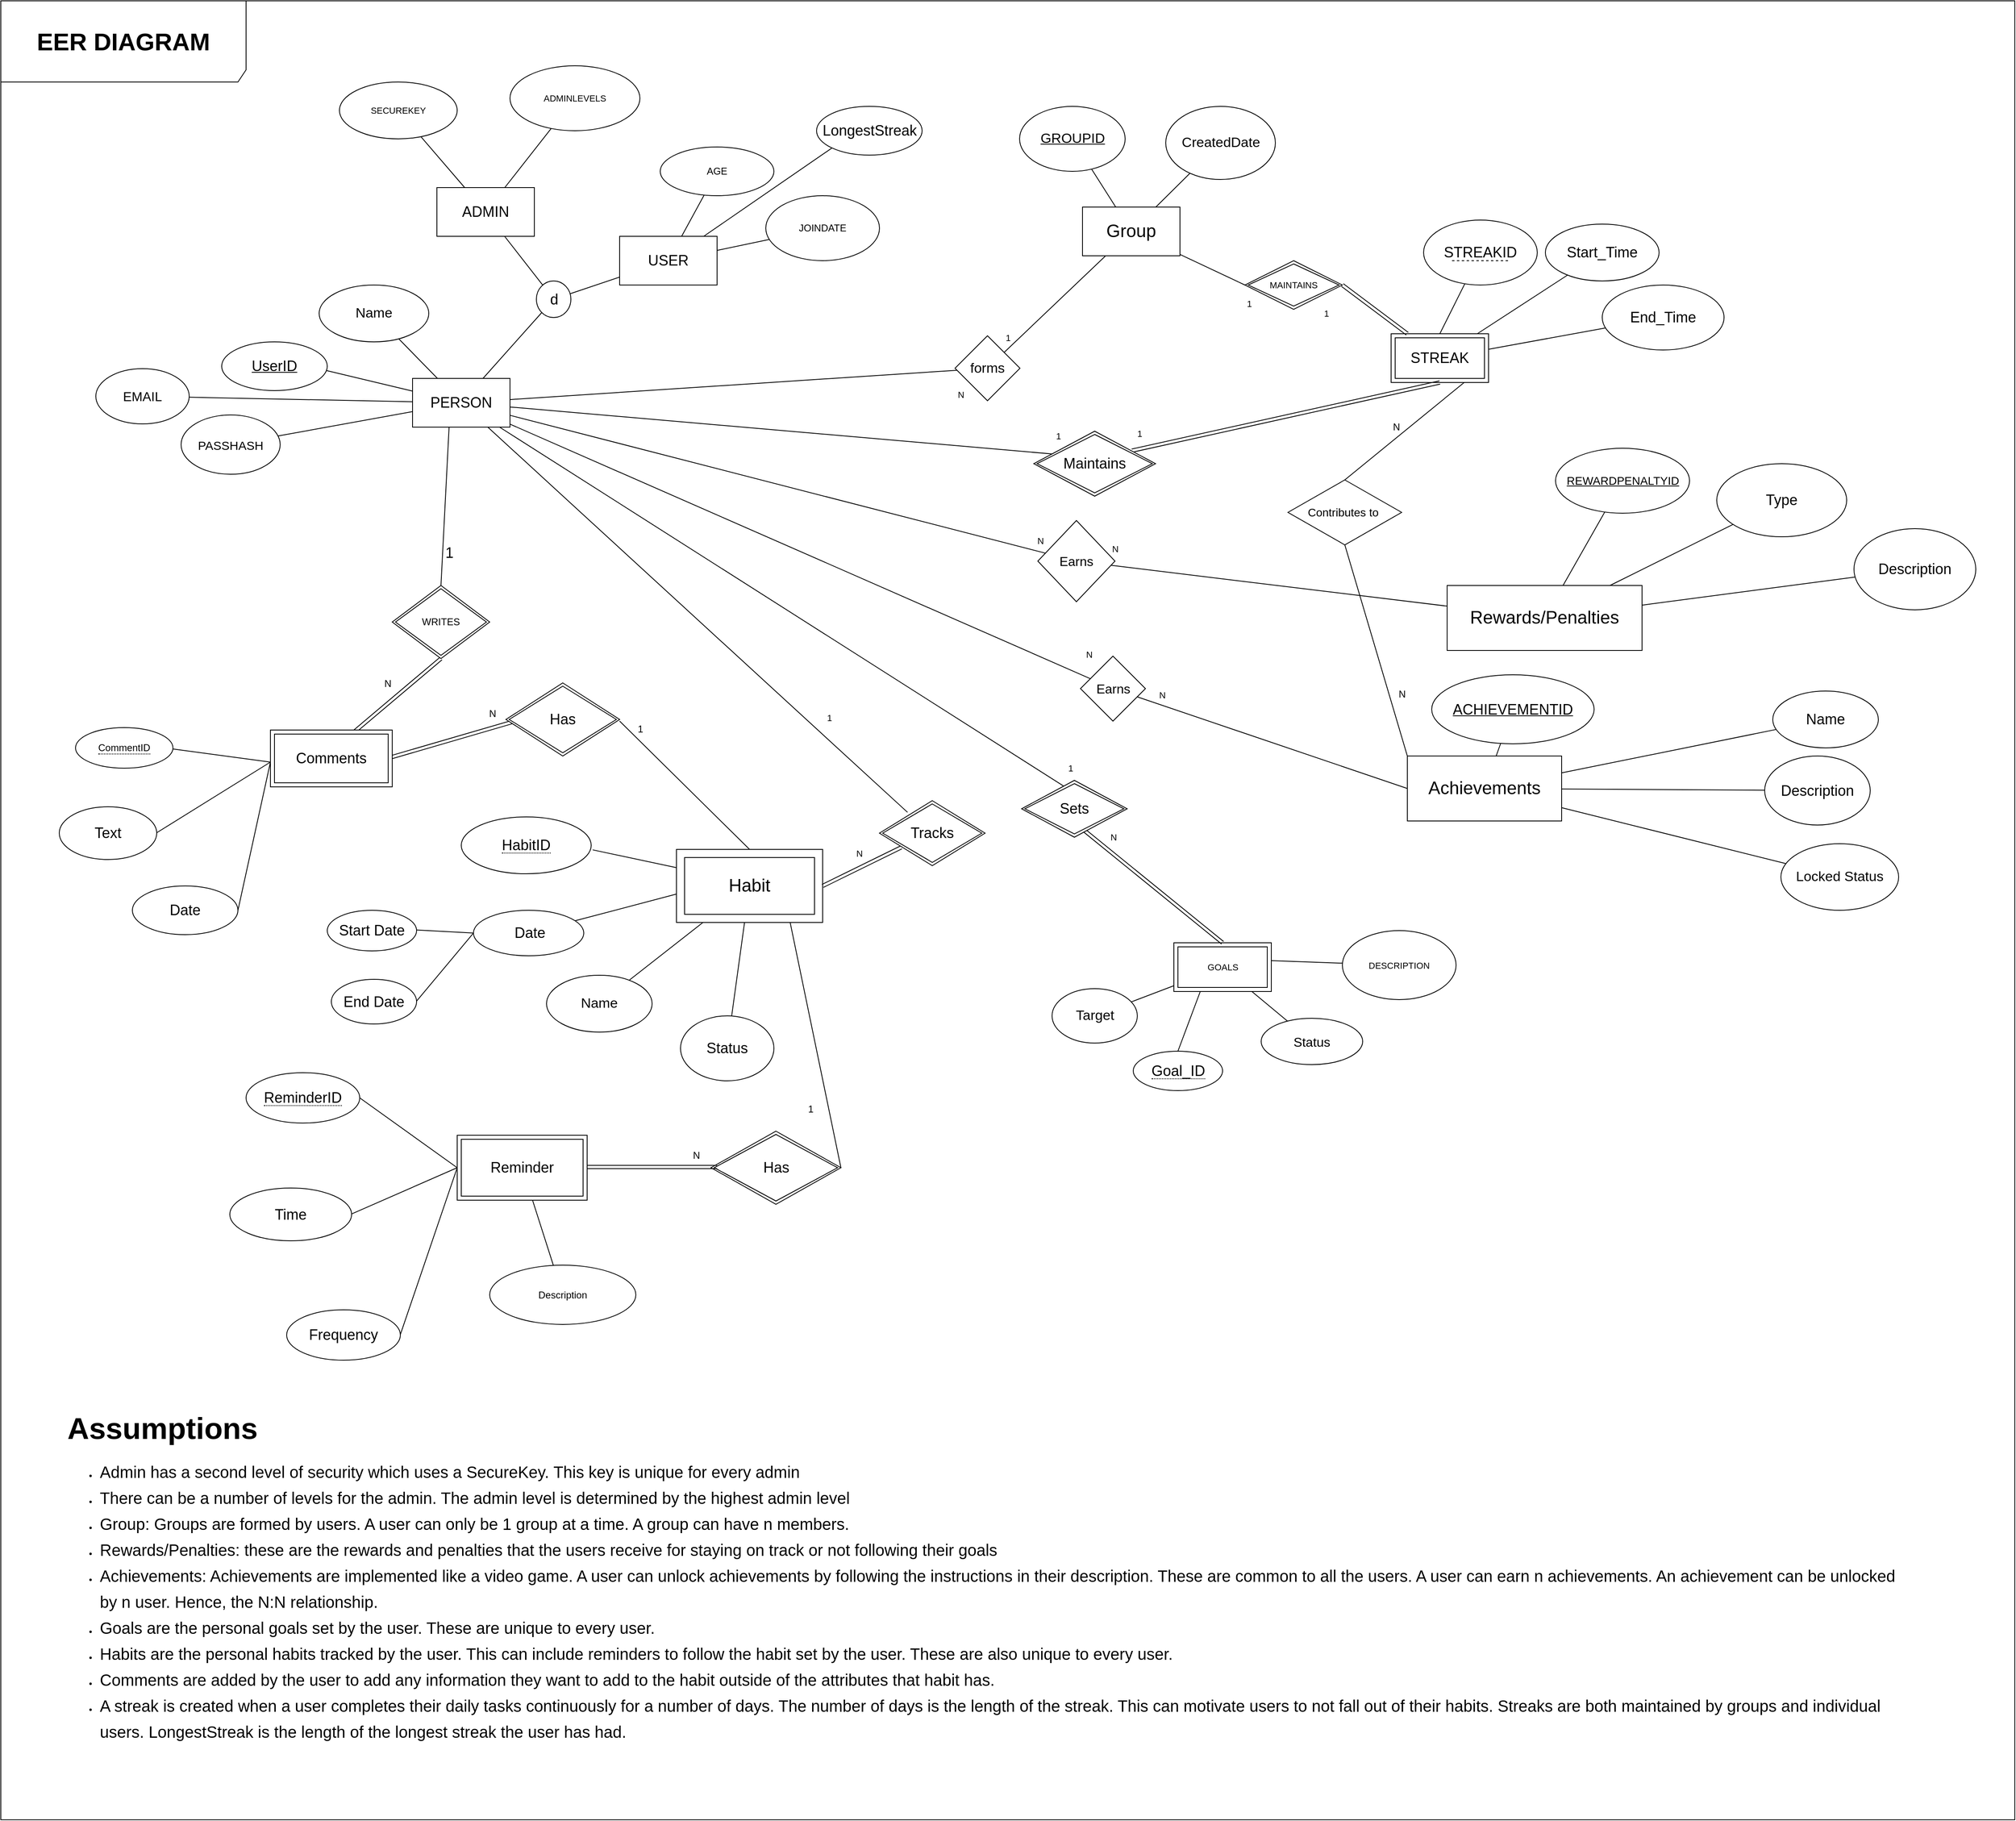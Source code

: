 <mxfile version="26.0.16">
  <diagram name="Page-1" id="hksbCuW23tJVjGmWREl6">
    <mxGraphModel dx="5900" dy="3348" grid="1" gridSize="10" guides="1" tooltips="1" connect="1" arrows="1" fold="1" page="1" pageScale="1" pageWidth="850" pageHeight="1100" math="0" shadow="0">
      <root>
        <mxCell id="0" />
        <mxCell id="1" parent="0" />
        <mxCell id="W9ihRem-RopsjmL4uKQ5-10" value="" style="edgeStyle=none;shape=connector;rounded=0;orthogonalLoop=1;jettySize=auto;html=1;strokeColor=default;align=center;verticalAlign=middle;fontFamily=Helvetica;fontSize=11;fontColor=default;labelBackgroundColor=default;startFill=0;endArrow=none;" parent="1" source="W9ihRem-RopsjmL4uKQ5-13" target="W9ihRem-RopsjmL4uKQ5-146" edge="1">
          <mxGeometry relative="1" as="geometry" />
        </mxCell>
        <mxCell id="W9ihRem-RopsjmL4uKQ5-11" value="" style="edgeStyle=none;shape=connector;rounded=0;orthogonalLoop=1;jettySize=auto;html=1;strokeColor=default;align=center;verticalAlign=middle;fontFamily=Helvetica;fontSize=11;fontColor=default;labelBackgroundColor=default;startFill=0;endArrow=none;" parent="1" source="W9ihRem-RopsjmL4uKQ5-13" target="W9ihRem-RopsjmL4uKQ5-147" edge="1">
          <mxGeometry relative="1" as="geometry" />
        </mxCell>
        <mxCell id="W9ihRem-RopsjmL4uKQ5-12" value="" style="edgeStyle=none;shape=connector;rounded=0;orthogonalLoop=1;jettySize=auto;html=1;strokeColor=default;align=center;verticalAlign=middle;fontFamily=Helvetica;fontSize=11;fontColor=default;labelBackgroundColor=default;startFill=0;endArrow=none;exitX=0;exitY=0.25;exitDx=0;exitDy=0;" parent="1" source="W9ihRem-RopsjmL4uKQ5-13" edge="1">
          <mxGeometry relative="1" as="geometry">
            <mxPoint x="-160" y="530.182" as="sourcePoint" />
            <mxPoint x="-263.144" y="555.558" as="targetPoint" />
          </mxGeometry>
        </mxCell>
        <mxCell id="W9ihRem-RopsjmL4uKQ5-13" value="" style="rounded=0;whiteSpace=wrap;html=1;fontFamily=Helvetica;fontSize=11;fontColor=default;labelBackgroundColor=default;" parent="1" vertex="1">
          <mxGeometry x="-160" y="555" width="180" height="90" as="geometry" />
        </mxCell>
        <mxCell id="W9ihRem-RopsjmL4uKQ5-21" value="" style="edgeStyle=none;shape=connector;rounded=0;orthogonalLoop=1;jettySize=auto;html=1;strokeColor=default;align=center;verticalAlign=middle;fontFamily=Helvetica;fontSize=11;fontColor=default;labelBackgroundColor=default;startFill=0;endArrow=none;" parent="1" source="W9ihRem-RopsjmL4uKQ5-26" target="W9ihRem-RopsjmL4uKQ5-125" edge="1">
          <mxGeometry relative="1" as="geometry" />
        </mxCell>
        <mxCell id="W9ihRem-RopsjmL4uKQ5-22" value="" style="edgeStyle=none;shape=connector;rounded=0;orthogonalLoop=1;jettySize=auto;html=1;strokeColor=default;align=center;verticalAlign=middle;fontFamily=Helvetica;fontSize=11;fontColor=default;labelBackgroundColor=default;startFill=0;endArrow=none;" parent="1" source="W9ihRem-RopsjmL4uKQ5-26" target="W9ihRem-RopsjmL4uKQ5-126" edge="1">
          <mxGeometry relative="1" as="geometry" />
        </mxCell>
        <mxCell id="W9ihRem-RopsjmL4uKQ5-23" value="" style="edgeStyle=none;shape=connector;rounded=0;orthogonalLoop=1;jettySize=auto;html=1;strokeColor=default;align=center;verticalAlign=middle;fontFamily=Helvetica;fontSize=11;fontColor=default;labelBackgroundColor=default;startFill=0;endArrow=none;" parent="1" source="W9ihRem-RopsjmL4uKQ5-26" target="W9ihRem-RopsjmL4uKQ5-127" edge="1">
          <mxGeometry relative="1" as="geometry" />
        </mxCell>
        <mxCell id="W9ihRem-RopsjmL4uKQ5-24" value="" style="edgeStyle=none;shape=connector;rounded=0;orthogonalLoop=1;jettySize=auto;html=1;strokeColor=default;align=center;verticalAlign=middle;fontFamily=Helvetica;fontSize=11;fontColor=default;labelBackgroundColor=default;startFill=0;endArrow=none;" parent="1" source="W9ihRem-RopsjmL4uKQ5-26" target="W9ihRem-RopsjmL4uKQ5-128" edge="1">
          <mxGeometry relative="1" as="geometry" />
        </mxCell>
        <mxCell id="W9ihRem-RopsjmL4uKQ5-26" value="&lt;font style=&quot;font-size: 22px;&quot;&gt;Achievements&lt;/font&gt;" style="rounded=0;whiteSpace=wrap;html=1;" parent="1" vertex="1">
          <mxGeometry x="740" y="440" width="190" height="80" as="geometry" />
        </mxCell>
        <mxCell id="W9ihRem-RopsjmL4uKQ5-28" value="" style="edgeStyle=none;shape=connector;rounded=0;orthogonalLoop=1;jettySize=auto;html=1;strokeColor=default;align=center;verticalAlign=middle;fontFamily=Helvetica;fontSize=11;fontColor=default;labelBackgroundColor=default;startFill=0;endArrow=none;" parent="1" source="W9ihRem-RopsjmL4uKQ5-31" target="W9ihRem-RopsjmL4uKQ5-135" edge="1">
          <mxGeometry relative="1" as="geometry" />
        </mxCell>
        <mxCell id="W9ihRem-RopsjmL4uKQ5-29" value="" style="edgeStyle=none;shape=connector;rounded=0;orthogonalLoop=1;jettySize=auto;html=1;strokeColor=default;align=center;verticalAlign=middle;fontFamily=Helvetica;fontSize=11;fontColor=default;labelBackgroundColor=default;startFill=0;endArrow=none;" parent="1" source="W9ihRem-RopsjmL4uKQ5-31" target="W9ihRem-RopsjmL4uKQ5-136" edge="1">
          <mxGeometry relative="1" as="geometry" />
        </mxCell>
        <mxCell id="W9ihRem-RopsjmL4uKQ5-31" value="&lt;font style=&quot;font-size: 22px;&quot;&gt;Streak&lt;/font&gt;" style="rounded=0;whiteSpace=wrap;html=1;" parent="1" vertex="1">
          <mxGeometry x="720" y="-80" width="120" height="60" as="geometry" />
        </mxCell>
        <mxCell id="W9ihRem-RopsjmL4uKQ5-32" value="" style="edgeStyle=none;shape=connector;rounded=0;orthogonalLoop=1;jettySize=auto;html=1;strokeColor=default;align=center;verticalAlign=middle;fontFamily=Helvetica;fontSize=11;fontColor=default;labelBackgroundColor=default;startFill=0;endArrow=none;" parent="1" target="tIXtD5bHyuyZXCzXMCX1-50" edge="1">
          <mxGeometry relative="1" as="geometry">
            <mxPoint x="-160" y="610" as="sourcePoint" />
            <mxPoint x="-255.869" y="633.967" as="targetPoint" />
          </mxGeometry>
        </mxCell>
        <mxCell id="W9ihRem-RopsjmL4uKQ5-33" value="&lt;font style=&quot;font-size: 22px;&quot;&gt;Habit&lt;/font&gt;" style="rounded=0;whiteSpace=wrap;html=1;" parent="1" vertex="1">
          <mxGeometry x="-150" y="565" width="160" height="70" as="geometry" />
        </mxCell>
        <mxCell id="W9ihRem-RopsjmL4uKQ5-34" value="" style="edgeStyle=none;shape=connector;rounded=0;orthogonalLoop=1;jettySize=auto;html=1;strokeColor=default;align=center;verticalAlign=middle;fontFamily=Helvetica;fontSize=11;fontColor=default;labelBackgroundColor=default;startFill=0;endArrow=none;entryX=0;entryY=0.5;entryDx=0;entryDy=0;" parent="1" source="W9ihRem-RopsjmL4uKQ5-39" target="iB2jxMXtepU5a1roNsc_-14" edge="1">
          <mxGeometry relative="1" as="geometry">
            <mxPoint x="563.386" y="-152.748" as="targetPoint" />
          </mxGeometry>
        </mxCell>
        <mxCell id="W9ihRem-RopsjmL4uKQ5-35" value="" style="edgeStyle=none;shape=connector;rounded=0;orthogonalLoop=1;jettySize=auto;html=1;strokeColor=default;align=center;verticalAlign=middle;fontFamily=Helvetica;fontSize=11;fontColor=default;labelBackgroundColor=default;startFill=0;endArrow=none;" parent="1" source="W9ihRem-RopsjmL4uKQ5-39" target="W9ihRem-RopsjmL4uKQ5-130" edge="1">
          <mxGeometry relative="1" as="geometry" />
        </mxCell>
        <mxCell id="W9ihRem-RopsjmL4uKQ5-38" value="" style="edgeStyle=none;shape=connector;rounded=0;orthogonalLoop=1;jettySize=auto;html=1;strokeColor=default;align=center;verticalAlign=middle;fontFamily=Helvetica;fontSize=11;fontColor=default;labelBackgroundColor=default;startFill=0;endArrow=none;" parent="1" source="W9ihRem-RopsjmL4uKQ5-39" target="W9ihRem-RopsjmL4uKQ5-133" edge="1">
          <mxGeometry relative="1" as="geometry" />
        </mxCell>
        <mxCell id="W9ihRem-RopsjmL4uKQ5-39" value="&lt;font style=&quot;font-size: 22px;&quot;&gt;Group&lt;/font&gt;" style="rounded=0;whiteSpace=wrap;html=1;" parent="1" vertex="1">
          <mxGeometry x="340" y="-236" width="120" height="60" as="geometry" />
        </mxCell>
        <mxCell id="W9ihRem-RopsjmL4uKQ5-40" style="rounded=0;orthogonalLoop=1;jettySize=auto;html=1;endArrow=none;startFill=0;" parent="1" source="W9ihRem-RopsjmL4uKQ5-53" target="W9ihRem-RopsjmL4uKQ5-70" edge="1">
          <mxGeometry relative="1" as="geometry" />
        </mxCell>
        <mxCell id="W9ihRem-RopsjmL4uKQ5-41" value="" style="shape=connector;rounded=0;orthogonalLoop=1;jettySize=auto;html=1;strokeColor=default;align=center;verticalAlign=middle;fontFamily=Helvetica;fontSize=11;fontColor=default;labelBackgroundColor=default;startFill=0;endArrow=none;" parent="1" source="W9ihRem-RopsjmL4uKQ5-53" edge="1">
          <mxGeometry relative="1" as="geometry">
            <mxPoint x="320.556" y="479.444" as="targetPoint" />
          </mxGeometry>
        </mxCell>
        <mxCell id="W9ihRem-RopsjmL4uKQ5-42" value="" style="shape=connector;rounded=0;orthogonalLoop=1;jettySize=auto;html=1;strokeColor=default;align=center;verticalAlign=middle;fontFamily=Helvetica;fontSize=11;fontColor=default;labelBackgroundColor=default;startFill=0;endArrow=none;" parent="1" source="W9ihRem-RopsjmL4uKQ5-53" target="W9ihRem-RopsjmL4uKQ5-76" edge="1">
          <mxGeometry relative="1" as="geometry" />
        </mxCell>
        <mxCell id="W9ihRem-RopsjmL4uKQ5-43" value="" style="edgeStyle=none;shape=connector;rounded=0;orthogonalLoop=1;jettySize=auto;html=1;strokeColor=default;align=center;verticalAlign=middle;fontFamily=Helvetica;fontSize=11;fontColor=default;labelBackgroundColor=default;startFill=0;endArrow=none;" parent="1" source="W9ihRem-RopsjmL4uKQ5-53" edge="1">
          <mxGeometry relative="1" as="geometry">
            <mxPoint x="124.515" y="509.317" as="targetPoint" />
          </mxGeometry>
        </mxCell>
        <mxCell id="W9ihRem-RopsjmL4uKQ5-44" value="" style="edgeStyle=none;shape=connector;rounded=0;orthogonalLoop=1;jettySize=auto;html=1;strokeColor=default;align=center;verticalAlign=middle;fontFamily=Helvetica;fontSize=11;fontColor=default;labelBackgroundColor=default;startFill=0;endArrow=none;" parent="1" source="W9ihRem-RopsjmL4uKQ5-53" edge="1">
          <mxGeometry relative="1" as="geometry">
            <mxPoint x="313.986" y="69.014" as="targetPoint" />
          </mxGeometry>
        </mxCell>
        <mxCell id="W9ihRem-RopsjmL4uKQ5-45" value="" style="edgeStyle=none;shape=connector;rounded=0;orthogonalLoop=1;jettySize=auto;html=1;strokeColor=default;align=center;verticalAlign=middle;fontFamily=Helvetica;fontSize=11;fontColor=default;labelBackgroundColor=default;startFill=0;endArrow=none;" parent="1" source="W9ihRem-RopsjmL4uKQ5-53" target="W9ihRem-RopsjmL4uKQ5-85" edge="1">
          <mxGeometry relative="1" as="geometry" />
        </mxCell>
        <mxCell id="W9ihRem-RopsjmL4uKQ5-47" value="" style="edgeStyle=none;shape=connector;rounded=0;orthogonalLoop=1;jettySize=auto;html=1;strokeColor=default;align=center;verticalAlign=middle;fontFamily=Helvetica;fontSize=11;fontColor=default;labelBackgroundColor=default;startFill=0;endArrow=none;" parent="1" source="W9ihRem-RopsjmL4uKQ5-53" edge="1">
          <mxGeometry relative="1" as="geometry">
            <mxPoint x="-594.954" y="-35.641" as="targetPoint" />
          </mxGeometry>
        </mxCell>
        <mxCell id="W9ihRem-RopsjmL4uKQ5-48" value="" style="edgeStyle=none;shape=connector;rounded=0;orthogonalLoop=1;jettySize=auto;html=1;strokeColor=default;align=center;verticalAlign=middle;fontFamily=Helvetica;fontSize=11;fontColor=default;labelBackgroundColor=default;startFill=0;endArrow=none;" parent="1" source="W9ihRem-RopsjmL4uKQ5-53" target="W9ihRem-RopsjmL4uKQ5-150" edge="1">
          <mxGeometry relative="1" as="geometry" />
        </mxCell>
        <mxCell id="W9ihRem-RopsjmL4uKQ5-49" value="" style="edgeStyle=none;shape=connector;rounded=0;orthogonalLoop=1;jettySize=auto;html=1;strokeColor=default;align=center;verticalAlign=middle;fontFamily=Helvetica;fontSize=11;fontColor=default;labelBackgroundColor=default;startFill=0;endArrow=none;" parent="1" source="W9ihRem-RopsjmL4uKQ5-53" target="W9ihRem-RopsjmL4uKQ5-151" edge="1">
          <mxGeometry relative="1" as="geometry" />
        </mxCell>
        <mxCell id="W9ihRem-RopsjmL4uKQ5-52" value="" style="edgeStyle=none;shape=connector;rounded=0;orthogonalLoop=1;jettySize=auto;html=1;strokeColor=default;align=center;verticalAlign=middle;fontFamily=Helvetica;fontSize=11;fontColor=default;labelBackgroundColor=default;startFill=0;endArrow=none;" parent="1" source="W9ihRem-RopsjmL4uKQ5-53" target="W9ihRem-RopsjmL4uKQ5-154" edge="1">
          <mxGeometry relative="1" as="geometry" />
        </mxCell>
        <mxCell id="W9ihRem-RopsjmL4uKQ5-172" value="" style="rounded=0;orthogonalLoop=1;jettySize=auto;html=1;endArrow=none;startFill=0;" parent="1" source="W9ihRem-RopsjmL4uKQ5-53" target="W9ihRem-RopsjmL4uKQ5-171" edge="1">
          <mxGeometry relative="1" as="geometry" />
        </mxCell>
        <mxCell id="W9ihRem-RopsjmL4uKQ5-53" value="&lt;font style=&quot;font-size: 18px;&quot;&gt;PERSON&lt;/font&gt;" style="rounded=0;whiteSpace=wrap;html=1;" parent="1" vertex="1">
          <mxGeometry x="-485" y="-25" width="120" height="60" as="geometry" />
        </mxCell>
        <mxCell id="W9ihRem-RopsjmL4uKQ5-55" value="" style="edgeStyle=none;shape=connector;rounded=0;orthogonalLoop=1;jettySize=auto;html=1;strokeColor=default;align=center;verticalAlign=middle;fontFamily=Helvetica;fontSize=11;fontColor=default;labelBackgroundColor=default;startFill=0;endArrow=none;" parent="1" source="W9ihRem-RopsjmL4uKQ5-57" target="W9ihRem-RopsjmL4uKQ5-143" edge="1">
          <mxGeometry relative="1" as="geometry" />
        </mxCell>
        <mxCell id="W9ihRem-RopsjmL4uKQ5-56" value="" style="edgeStyle=none;shape=connector;rounded=0;orthogonalLoop=1;jettySize=auto;html=1;strokeColor=default;align=center;verticalAlign=middle;fontFamily=Helvetica;fontSize=11;fontColor=default;labelBackgroundColor=default;startFill=0;endArrow=none;" parent="1" source="W9ihRem-RopsjmL4uKQ5-57" target="W9ihRem-RopsjmL4uKQ5-144" edge="1">
          <mxGeometry relative="1" as="geometry" />
        </mxCell>
        <mxCell id="iB2jxMXtepU5a1roNsc_-18" value="" style="edgeStyle=none;shape=connector;rounded=0;orthogonalLoop=1;jettySize=auto;html=1;strokeColor=default;align=center;verticalAlign=middle;fontFamily=Helvetica;fontSize=11;fontColor=default;labelBackgroundColor=default;startFill=0;endArrow=none;" edge="1" parent="1" target="iB2jxMXtepU5a1roNsc_-17">
          <mxGeometry relative="1" as="geometry">
            <mxPoint x="452.5" y="687.626" as="sourcePoint" />
          </mxGeometry>
        </mxCell>
        <mxCell id="W9ihRem-RopsjmL4uKQ5-57" value="&lt;font style=&quot;font-size: 22px;&quot;&gt;Goals&lt;/font&gt;" style="rounded=0;whiteSpace=wrap;html=1;" parent="1" vertex="1">
          <mxGeometry x="452.5" y="670" width="120" height="60" as="geometry" />
        </mxCell>
        <mxCell id="W9ihRem-RopsjmL4uKQ5-59" value="" style="edgeStyle=none;shape=connector;rounded=0;orthogonalLoop=1;jettySize=auto;html=1;strokeColor=default;align=center;verticalAlign=middle;fontFamily=Helvetica;fontSize=11;fontColor=default;labelBackgroundColor=default;startFill=0;endArrow=none;" parent="1" source="W9ihRem-RopsjmL4uKQ5-63" target="W9ihRem-RopsjmL4uKQ5-138" edge="1">
          <mxGeometry relative="1" as="geometry" />
        </mxCell>
        <mxCell id="W9ihRem-RopsjmL4uKQ5-61" value="" style="edgeStyle=none;shape=connector;rounded=0;orthogonalLoop=1;jettySize=auto;html=1;strokeColor=default;align=center;verticalAlign=middle;fontFamily=Helvetica;fontSize=11;fontColor=default;labelBackgroundColor=default;startFill=0;endArrow=none;" parent="1" source="W9ihRem-RopsjmL4uKQ5-63" target="W9ihRem-RopsjmL4uKQ5-140" edge="1">
          <mxGeometry relative="1" as="geometry" />
        </mxCell>
        <mxCell id="W9ihRem-RopsjmL4uKQ5-62" value="" style="edgeStyle=none;shape=connector;rounded=0;orthogonalLoop=1;jettySize=auto;html=1;strokeColor=default;align=center;verticalAlign=middle;fontFamily=Helvetica;fontSize=11;fontColor=default;labelBackgroundColor=default;startFill=0;endArrow=none;" parent="1" source="W9ihRem-RopsjmL4uKQ5-63" target="W9ihRem-RopsjmL4uKQ5-141" edge="1">
          <mxGeometry relative="1" as="geometry" />
        </mxCell>
        <mxCell id="W9ihRem-RopsjmL4uKQ5-63" value="&lt;font style=&quot;font-size: 22px;&quot;&gt;Rewards/Penalties&lt;/font&gt;" style="rounded=0;whiteSpace=wrap;html=1;" parent="1" vertex="1">
          <mxGeometry x="789" y="230" width="240" height="80" as="geometry" />
        </mxCell>
        <mxCell id="W9ihRem-RopsjmL4uKQ5-69" style="shape=connector;rounded=0;orthogonalLoop=1;jettySize=auto;html=1;strokeColor=default;align=center;verticalAlign=middle;fontFamily=Helvetica;fontSize=11;fontColor=default;labelBackgroundColor=default;startFill=0;endArrow=none;" parent="1" source="W9ihRem-RopsjmL4uKQ5-70" target="W9ihRem-RopsjmL4uKQ5-39" edge="1">
          <mxGeometry relative="1" as="geometry" />
        </mxCell>
        <mxCell id="W9ihRem-RopsjmL4uKQ5-70" value="&lt;font style=&quot;font-size: 17px;&quot;&gt;forms&lt;/font&gt;" style="rhombus;whiteSpace=wrap;html=1;" parent="1" vertex="1">
          <mxGeometry x="183" y="-77.5" width="80" height="80" as="geometry" />
        </mxCell>
        <mxCell id="W9ihRem-RopsjmL4uKQ5-71" style="rounded=0;orthogonalLoop=1;jettySize=auto;html=1;entryX=0.5;entryY=0;entryDx=0;entryDy=0;strokeColor=default;align=center;verticalAlign=middle;fontFamily=Helvetica;fontSize=11;fontColor=default;labelBackgroundColor=default;startFill=0;endArrow=none;shape=link;" parent="1" target="W9ihRem-RopsjmL4uKQ5-57" edge="1">
          <mxGeometry relative="1" as="geometry">
            <mxPoint x="339.4" y="529.4" as="sourcePoint" />
          </mxGeometry>
        </mxCell>
        <mxCell id="W9ihRem-RopsjmL4uKQ5-75" style="shape=connector;rounded=0;orthogonalLoop=1;jettySize=auto;html=1;strokeColor=default;align=center;verticalAlign=middle;fontFamily=Helvetica;fontSize=11;fontColor=default;labelBackgroundColor=default;startFill=0;endArrow=none;" parent="1" source="W9ihRem-RopsjmL4uKQ5-76" target="W9ihRem-RopsjmL4uKQ5-63" edge="1">
          <mxGeometry relative="1" as="geometry" />
        </mxCell>
        <mxCell id="W9ihRem-RopsjmL4uKQ5-76" value="&lt;font style=&quot;font-size: 16px;&quot;&gt;Earns&lt;/font&gt;" style="rhombus;whiteSpace=wrap;html=1;rounded=0;" parent="1" vertex="1">
          <mxGeometry x="285" y="150" width="95" height="100" as="geometry" />
        </mxCell>
        <mxCell id="W9ihRem-RopsjmL4uKQ5-77" style="edgeStyle=none;shape=link;rounded=0;orthogonalLoop=1;jettySize=auto;html=1;strokeColor=default;align=center;verticalAlign=middle;fontFamily=Helvetica;fontSize=11;fontColor=default;labelBackgroundColor=default;startFill=0;endArrow=none;entryX=1;entryY=0.5;entryDx=0;entryDy=0;" parent="1" target="W9ihRem-RopsjmL4uKQ5-13" edge="1">
          <mxGeometry relative="1" as="geometry">
            <mxPoint x="120" y="590" as="targetPoint" />
            <mxPoint x="116.744" y="552.541" as="sourcePoint" />
          </mxGeometry>
        </mxCell>
        <mxCell id="W9ihRem-RopsjmL4uKQ5-79" style="edgeStyle=none;shape=link;rounded=0;orthogonalLoop=1;jettySize=auto;html=1;entryX=0.5;entryY=1;entryDx=0;entryDy=0;strokeColor=default;align=center;verticalAlign=middle;fontFamily=Helvetica;fontSize=11;fontColor=default;labelBackgroundColor=default;startFill=0;endArrow=none;" parent="1" target="W9ihRem-RopsjmL4uKQ5-31" edge="1">
          <mxGeometry relative="1" as="geometry">
            <mxPoint x="400.936" y="63.936" as="sourcePoint" />
          </mxGeometry>
        </mxCell>
        <mxCell id="W9ihRem-RopsjmL4uKQ5-81" value="" style="edgeStyle=none;shape=link;rounded=0;orthogonalLoop=1;jettySize=auto;html=1;strokeColor=default;align=center;verticalAlign=middle;fontFamily=Helvetica;fontSize=11;fontColor=default;labelBackgroundColor=default;startFill=0;endArrow=none;exitX=1;exitY=0.5;exitDx=0;exitDy=0;" parent="1" source="iB2jxMXtepU5a1roNsc_-14" target="W9ihRem-RopsjmL4uKQ5-31" edge="1">
          <mxGeometry relative="1" as="geometry">
            <mxPoint x="636.76" y="-122.629" as="sourcePoint" />
          </mxGeometry>
        </mxCell>
        <mxCell id="W9ihRem-RopsjmL4uKQ5-83" style="edgeStyle=none;shape=connector;rounded=0;orthogonalLoop=1;jettySize=auto;html=1;exitX=0.5;exitY=1;exitDx=0;exitDy=0;strokeColor=default;align=center;verticalAlign=middle;fontFamily=Helvetica;fontSize=11;fontColor=default;labelBackgroundColor=default;startFill=0;endArrow=none;" parent="1" source="W9ihRem-RopsjmL4uKQ5-31" target="W9ihRem-RopsjmL4uKQ5-31" edge="1">
          <mxGeometry relative="1" as="geometry" />
        </mxCell>
        <mxCell id="W9ihRem-RopsjmL4uKQ5-84" style="edgeStyle=none;shape=connector;rounded=0;orthogonalLoop=1;jettySize=auto;html=1;entryX=0;entryY=0.5;entryDx=0;entryDy=0;strokeColor=default;align=center;verticalAlign=middle;fontFamily=Helvetica;fontSize=11;fontColor=default;labelBackgroundColor=default;startFill=0;endArrow=none;" parent="1" source="W9ihRem-RopsjmL4uKQ5-85" target="W9ihRem-RopsjmL4uKQ5-26" edge="1">
          <mxGeometry relative="1" as="geometry" />
        </mxCell>
        <mxCell id="W9ihRem-RopsjmL4uKQ5-85" value="&lt;font style=&quot;font-size: 16px;&quot;&gt;Earns&lt;/font&gt;" style="rhombus;whiteSpace=wrap;html=1;rounded=0;" parent="1" vertex="1">
          <mxGeometry x="337.5" y="317" width="80" height="80" as="geometry" />
        </mxCell>
        <mxCell id="W9ihRem-RopsjmL4uKQ5-94" value="N" style="text;html=1;align=center;verticalAlign=middle;resizable=0;points=[];autosize=1;strokeColor=none;fillColor=none;fontFamily=Helvetica;fontSize=11;fontColor=default;labelBackgroundColor=default;" parent="1" vertex="1">
          <mxGeometry x="273" y="160" width="30" height="30" as="geometry" />
        </mxCell>
        <mxCell id="W9ihRem-RopsjmL4uKQ5-95" value="N" style="text;html=1;align=center;verticalAlign=middle;resizable=0;points=[];autosize=1;strokeColor=none;fillColor=none;fontFamily=Helvetica;fontSize=11;fontColor=default;labelBackgroundColor=default;" parent="1" vertex="1">
          <mxGeometry x="365" y="170" width="30" height="30" as="geometry" />
        </mxCell>
        <mxCell id="W9ihRem-RopsjmL4uKQ5-96" value="N" style="text;html=1;align=center;verticalAlign=middle;resizable=0;points=[];autosize=1;strokeColor=none;fillColor=none;fontFamily=Helvetica;fontSize=11;fontColor=default;labelBackgroundColor=default;" parent="1" vertex="1">
          <mxGeometry x="175" y="-20.5" width="30" height="30" as="geometry" />
        </mxCell>
        <mxCell id="W9ihRem-RopsjmL4uKQ5-97" value="1" style="text;html=1;align=center;verticalAlign=middle;resizable=0;points=[];autosize=1;strokeColor=none;fillColor=none;fontFamily=Helvetica;fontSize=11;fontColor=default;labelBackgroundColor=default;" parent="1" vertex="1">
          <mxGeometry x="233" y="-90" width="30" height="30" as="geometry" />
        </mxCell>
        <mxCell id="W9ihRem-RopsjmL4uKQ5-102" value="N" style="text;html=1;align=center;verticalAlign=middle;resizable=0;points=[];autosize=1;strokeColor=none;fillColor=none;fontFamily=Helvetica;fontSize=11;fontColor=default;labelBackgroundColor=default;" parent="1" vertex="1">
          <mxGeometry x="332.5" y="300" width="30" height="30" as="geometry" />
        </mxCell>
        <mxCell id="W9ihRem-RopsjmL4uKQ5-103" value="N" style="text;html=1;align=center;verticalAlign=middle;resizable=0;points=[];autosize=1;strokeColor=none;fillColor=none;fontFamily=Helvetica;fontSize=11;fontColor=default;labelBackgroundColor=default;" parent="1" vertex="1">
          <mxGeometry x="422.5" y="350" width="30" height="30" as="geometry" />
        </mxCell>
        <mxCell id="W9ihRem-RopsjmL4uKQ5-104" value="1" style="text;html=1;align=center;verticalAlign=middle;resizable=0;points=[];autosize=1;strokeColor=none;fillColor=none;fontFamily=Helvetica;fontSize=11;fontColor=default;labelBackgroundColor=default;" parent="1" vertex="1">
          <mxGeometry x="310" y="440" width="30" height="30" as="geometry" />
        </mxCell>
        <mxCell id="W9ihRem-RopsjmL4uKQ5-105" value="N" style="text;html=1;align=center;verticalAlign=middle;resizable=0;points=[];autosize=1;strokeColor=none;fillColor=none;fontFamily=Helvetica;fontSize=11;fontColor=default;labelBackgroundColor=default;" parent="1" vertex="1">
          <mxGeometry x="362.5" y="525" width="30" height="30" as="geometry" />
        </mxCell>
        <mxCell id="W9ihRem-RopsjmL4uKQ5-106" value="1" style="text;html=1;align=center;verticalAlign=middle;resizable=0;points=[];autosize=1;strokeColor=none;fillColor=none;fontFamily=Helvetica;fontSize=11;fontColor=default;labelBackgroundColor=default;" parent="1" vertex="1">
          <mxGeometry x="12.5" y="378" width="30" height="30" as="geometry" />
        </mxCell>
        <mxCell id="W9ihRem-RopsjmL4uKQ5-107" value="N" style="text;html=1;align=center;verticalAlign=middle;resizable=0;points=[];autosize=1;strokeColor=none;fillColor=none;fontFamily=Helvetica;fontSize=11;fontColor=default;labelBackgroundColor=default;" parent="1" vertex="1">
          <mxGeometry x="50" y="545" width="30" height="30" as="geometry" />
        </mxCell>
        <mxCell id="W9ihRem-RopsjmL4uKQ5-108" value="1" style="text;html=1;align=center;verticalAlign=middle;resizable=0;points=[];autosize=1;strokeColor=none;fillColor=none;fontFamily=Helvetica;fontSize=11;fontColor=default;labelBackgroundColor=default;" parent="1" vertex="1">
          <mxGeometry x="530" y="-132" width="30" height="30" as="geometry" />
        </mxCell>
        <mxCell id="W9ihRem-RopsjmL4uKQ5-109" value="1" style="text;html=1;align=center;verticalAlign=middle;resizable=0;points=[];autosize=1;strokeColor=none;fillColor=none;fontFamily=Helvetica;fontSize=11;fontColor=default;labelBackgroundColor=default;" parent="1" vertex="1">
          <mxGeometry x="625" y="-120" width="30" height="30" as="geometry" />
        </mxCell>
        <mxCell id="W9ihRem-RopsjmL4uKQ5-110" value="1" style="text;html=1;align=center;verticalAlign=middle;resizable=0;points=[];autosize=1;strokeColor=none;fillColor=none;fontFamily=Helvetica;fontSize=11;fontColor=default;labelBackgroundColor=default;" parent="1" vertex="1">
          <mxGeometry x="295" y="31" width="30" height="30" as="geometry" />
        </mxCell>
        <mxCell id="W9ihRem-RopsjmL4uKQ5-111" value="1" style="text;html=1;align=center;verticalAlign=middle;resizable=0;points=[];autosize=1;strokeColor=none;fillColor=none;fontFamily=Helvetica;fontSize=11;fontColor=default;labelBackgroundColor=default;" parent="1" vertex="1">
          <mxGeometry x="395" y="28" width="30" height="30" as="geometry" />
        </mxCell>
        <mxCell id="W9ihRem-RopsjmL4uKQ5-125" value="&lt;font style=&quot;font-size: 18px;&quot;&gt;Description&lt;/font&gt;" style="ellipse;whiteSpace=wrap;html=1;rounded=0;fontFamily=Helvetica;fontSize=11;fontColor=default;labelBackgroundColor=default;" parent="1" vertex="1">
          <mxGeometry x="1180" y="440" width="130" height="85" as="geometry" />
        </mxCell>
        <mxCell id="W9ihRem-RopsjmL4uKQ5-126" value="&lt;font style=&quot;font-size: 18px;&quot;&gt;Name&lt;/font&gt;" style="ellipse;whiteSpace=wrap;html=1;rounded=0;fontFamily=Helvetica;fontSize=11;fontColor=default;labelBackgroundColor=default;" parent="1" vertex="1">
          <mxGeometry x="1190" y="360" width="130" height="70" as="geometry" />
        </mxCell>
        <mxCell id="W9ihRem-RopsjmL4uKQ5-127" value="&lt;font style=&quot;font-size: 17px;&quot;&gt;Locked Status&lt;/font&gt;" style="ellipse;whiteSpace=wrap;html=1;rounded=0;fontFamily=Helvetica;fontSize=11;fontColor=default;labelBackgroundColor=default;" parent="1" vertex="1">
          <mxGeometry x="1200" y="548" width="145" height="82" as="geometry" />
        </mxCell>
        <mxCell id="W9ihRem-RopsjmL4uKQ5-128" value="&lt;u&gt;&lt;font style=&quot;font-size: 18px;&quot;&gt;ACHIEVEMENTID&lt;/font&gt;&lt;/u&gt;" style="ellipse;whiteSpace=wrap;html=1;rounded=0;fontFamily=Helvetica;fontSize=11;fontColor=default;labelBackgroundColor=default;" parent="1" vertex="1">
          <mxGeometry x="770" y="340" width="200" height="85" as="geometry" />
        </mxCell>
        <mxCell id="W9ihRem-RopsjmL4uKQ5-130" value="&lt;font style=&quot;font-size: 17px;&quot;&gt;&lt;u&gt;GROUPID&lt;/u&gt;&lt;/font&gt;" style="ellipse;whiteSpace=wrap;html=1;rounded=0;fontFamily=Helvetica;fontSize=11;fontColor=default;labelBackgroundColor=default;" parent="1" vertex="1">
          <mxGeometry x="262.5" y="-360" width="130" height="80" as="geometry" />
        </mxCell>
        <mxCell id="W9ihRem-RopsjmL4uKQ5-133" value="&lt;font style=&quot;font-size: 17px;&quot;&gt;CreatedDate&lt;/font&gt;" style="ellipse;whiteSpace=wrap;html=1;rounded=0;fontFamily=Helvetica;fontSize=11;fontColor=default;labelBackgroundColor=default;" parent="1" vertex="1">
          <mxGeometry x="442.5" y="-360" width="135" height="90" as="geometry" />
        </mxCell>
        <mxCell id="W9ihRem-RopsjmL4uKQ5-135" value="&lt;font style=&quot;font-size: 18px;&quot;&gt;Start_Time&lt;/font&gt;" style="ellipse;whiteSpace=wrap;html=1;rounded=0;fontFamily=Helvetica;fontSize=11;fontColor=default;labelBackgroundColor=default;" parent="1" vertex="1">
          <mxGeometry x="910" y="-215" width="140" height="70" as="geometry" />
        </mxCell>
        <mxCell id="W9ihRem-RopsjmL4uKQ5-136" value="&lt;font style=&quot;font-size: 18px;&quot;&gt;End_Time&lt;/font&gt;" style="ellipse;whiteSpace=wrap;html=1;rounded=0;fontFamily=Helvetica;fontSize=11;fontColor=default;labelBackgroundColor=default;" parent="1" vertex="1">
          <mxGeometry x="980" y="-140" width="150" height="80" as="geometry" />
        </mxCell>
        <mxCell id="W9ihRem-RopsjmL4uKQ5-138" value="&lt;font style=&quot;font-size: 14px;&quot;&gt;&lt;u style=&quot;&quot;&gt;REWARDPENALTYID&lt;/u&gt;&lt;/font&gt;" style="ellipse;whiteSpace=wrap;html=1;rounded=0;fontFamily=Helvetica;fontSize=11;fontColor=default;labelBackgroundColor=default;" parent="1" vertex="1">
          <mxGeometry x="922.5" y="61" width="165" height="80" as="geometry" />
        </mxCell>
        <mxCell id="W9ihRem-RopsjmL4uKQ5-140" value="&lt;font style=&quot;font-size: 18px;&quot;&gt;Type&lt;/font&gt;" style="ellipse;whiteSpace=wrap;html=1;rounded=0;fontFamily=Helvetica;fontSize=11;fontColor=default;labelBackgroundColor=default;" parent="1" vertex="1">
          <mxGeometry x="1121" y="80" width="160" height="90" as="geometry" />
        </mxCell>
        <mxCell id="W9ihRem-RopsjmL4uKQ5-141" value="&lt;font style=&quot;font-size: 18px;&quot;&gt;Description&lt;/font&gt;" style="ellipse;whiteSpace=wrap;html=1;rounded=0;fontFamily=Helvetica;fontSize=11;fontColor=default;labelBackgroundColor=default;" parent="1" vertex="1">
          <mxGeometry x="1290" y="160" width="150" height="100" as="geometry" />
        </mxCell>
        <mxCell id="W9ihRem-RopsjmL4uKQ5-143" value="&lt;font style=&quot;font-size: 17px;&quot;&gt;Target&lt;/font&gt;" style="ellipse;whiteSpace=wrap;html=1;rounded=0;fontFamily=Helvetica;fontSize=11;fontColor=default;labelBackgroundColor=default;" parent="1" vertex="1">
          <mxGeometry x="302.5" y="726.5" width="105" height="67" as="geometry" />
        </mxCell>
        <mxCell id="W9ihRem-RopsjmL4uKQ5-144" value="&lt;font style=&quot;font-size: 16px;&quot;&gt;Status&lt;/font&gt;" style="ellipse;whiteSpace=wrap;html=1;rounded=0;fontFamily=Helvetica;fontSize=11;fontColor=default;labelBackgroundColor=default;" parent="1" vertex="1">
          <mxGeometry x="560" y="763" width="125" height="57" as="geometry" />
        </mxCell>
        <mxCell id="W9ihRem-RopsjmL4uKQ5-146" value="&lt;font style=&quot;font-size: 17px;&quot;&gt;Name&lt;/font&gt;" style="ellipse;whiteSpace=wrap;html=1;fontSize=11;rounded=0;labelBackgroundColor=default;fontFamily=Helvetica;fontColor=default;" parent="1" vertex="1">
          <mxGeometry x="-320" y="710" width="130" height="70" as="geometry" />
        </mxCell>
        <mxCell id="W9ihRem-RopsjmL4uKQ5-147" value="&lt;font style=&quot;font-size: 18px;&quot;&gt;Status&lt;/font&gt;" style="ellipse;whiteSpace=wrap;html=1;fontSize=11;rounded=0;labelBackgroundColor=default;fontFamily=Helvetica;fontColor=default;" parent="1" vertex="1">
          <mxGeometry x="-155" y="760" width="115" height="80" as="geometry" />
        </mxCell>
        <mxCell id="W9ihRem-RopsjmL4uKQ5-150" value="&lt;font style=&quot;font-size: 16px;&quot;&gt;EMAIL&lt;/font&gt;" style="ellipse;whiteSpace=wrap;html=1;rounded=0;fontFamily=Helvetica;fontSize=11;fontColor=default;labelBackgroundColor=default;" parent="1" vertex="1">
          <mxGeometry x="-875" y="-37" width="115" height="68" as="geometry" />
        </mxCell>
        <mxCell id="W9ihRem-RopsjmL4uKQ5-151" value="&lt;font style=&quot;font-size: 15px;&quot;&gt;PASSHASH&lt;/font&gt;" style="ellipse;whiteSpace=wrap;html=1;rounded=0;fontFamily=Helvetica;fontSize=11;fontColor=default;labelBackgroundColor=default;" parent="1" vertex="1">
          <mxGeometry x="-770" y="20" width="122" height="73" as="geometry" />
        </mxCell>
        <mxCell id="W9ihRem-RopsjmL4uKQ5-154" value="&lt;font style=&quot;font-size: 17px;&quot;&gt;Name&lt;/font&gt;" style="ellipse;whiteSpace=wrap;html=1;rounded=0;fontFamily=Helvetica;fontSize=11;fontColor=default;labelBackgroundColor=default;" parent="1" vertex="1">
          <mxGeometry x="-600" y="-140" width="135" height="70" as="geometry" />
        </mxCell>
        <mxCell id="W9ihRem-RopsjmL4uKQ5-165" value="" style="rounded=0;orthogonalLoop=1;jettySize=auto;html=1;exitX=0.5;exitY=0;exitDx=0;exitDy=0;endArrow=none;startFill=0;" parent="1" source="W9ihRem-RopsjmL4uKQ5-31" target="W9ihRem-RopsjmL4uKQ5-164" edge="1">
          <mxGeometry relative="1" as="geometry">
            <mxPoint x="790" y="-90" as="sourcePoint" />
          </mxGeometry>
        </mxCell>
        <mxCell id="W9ihRem-RopsjmL4uKQ5-162" value="&lt;font style=&quot;font-size: 18px;&quot;&gt;STREAK&lt;/font&gt;" style="rounded=0;whiteSpace=wrap;html=1;" parent="1" vertex="1">
          <mxGeometry x="725" y="-75" width="110" height="50" as="geometry" />
        </mxCell>
        <mxCell id="W9ihRem-RopsjmL4uKQ5-164" value="&lt;font style=&quot;font-size: 18px;&quot;&gt;STREAKID&lt;/font&gt;" style="ellipse;whiteSpace=wrap;html=1;rounded=0;" parent="1" vertex="1">
          <mxGeometry x="760" y="-220" width="140" height="80" as="geometry" />
        </mxCell>
        <mxCell id="W9ihRem-RopsjmL4uKQ5-166" value="" style="endArrow=none;dashed=1;html=1;rounded=0;" parent="1" edge="1">
          <mxGeometry width="50" height="50" relative="1" as="geometry">
            <mxPoint x="795" y="-170" as="sourcePoint" />
            <mxPoint x="865" y="-170" as="targetPoint" />
          </mxGeometry>
        </mxCell>
        <mxCell id="W9ihRem-RopsjmL4uKQ5-174" value="" style="rounded=0;orthogonalLoop=1;jettySize=auto;html=1;endArrow=none;startFill=0;" parent="1" source="W9ihRem-RopsjmL4uKQ5-171" target="W9ihRem-RopsjmL4uKQ5-173" edge="1">
          <mxGeometry relative="1" as="geometry" />
        </mxCell>
        <mxCell id="W9ihRem-RopsjmL4uKQ5-176" value="" style="shape=connector;rounded=0;orthogonalLoop=1;jettySize=auto;html=1;strokeColor=default;align=center;verticalAlign=middle;fontFamily=Helvetica;fontSize=11;fontColor=default;labelBackgroundColor=default;startFill=0;endArrow=none;" parent="1" source="W9ihRem-RopsjmL4uKQ5-171" target="W9ihRem-RopsjmL4uKQ5-175" edge="1">
          <mxGeometry relative="1" as="geometry" />
        </mxCell>
        <mxCell id="W9ihRem-RopsjmL4uKQ5-171" value="&lt;font style=&quot;font-size: 18px;&quot;&gt;d&lt;/font&gt;" style="ellipse;whiteSpace=wrap;html=1;rounded=0;" parent="1" vertex="1">
          <mxGeometry x="-332.5" y="-145" width="42.5" height="45" as="geometry" />
        </mxCell>
        <mxCell id="iB2jxMXtepU5a1roNsc_-9" value="" style="edgeStyle=none;shape=connector;rounded=0;orthogonalLoop=1;jettySize=auto;html=1;strokeColor=default;align=center;verticalAlign=middle;fontFamily=Helvetica;fontSize=11;fontColor=default;labelBackgroundColor=default;startFill=0;endArrow=none;" edge="1" parent="1" source="W9ihRem-RopsjmL4uKQ5-173" target="iB2jxMXtepU5a1roNsc_-8">
          <mxGeometry relative="1" as="geometry" />
        </mxCell>
        <mxCell id="iB2jxMXtepU5a1roNsc_-12" value="" style="edgeStyle=none;shape=connector;rounded=0;orthogonalLoop=1;jettySize=auto;html=1;strokeColor=default;align=center;verticalAlign=middle;fontFamily=Helvetica;fontSize=11;fontColor=default;labelBackgroundColor=default;startFill=0;endArrow=none;" edge="1" parent="1" source="W9ihRem-RopsjmL4uKQ5-173" target="iB2jxMXtepU5a1roNsc_-11">
          <mxGeometry relative="1" as="geometry" />
        </mxCell>
        <mxCell id="W9ihRem-RopsjmL4uKQ5-173" value="&lt;font style=&quot;font-size: 18px;&quot;&gt;ADMIN&lt;/font&gt;" style="whiteSpace=wrap;html=1;rounded=0;" parent="1" vertex="1">
          <mxGeometry x="-455" y="-260" width="120" height="60" as="geometry" />
        </mxCell>
        <mxCell id="iB2jxMXtepU5a1roNsc_-5" value="" style="rounded=0;orthogonalLoop=1;jettySize=auto;html=1;endArrow=none;startFill=0;" edge="1" parent="1" source="W9ihRem-RopsjmL4uKQ5-175" target="iB2jxMXtepU5a1roNsc_-4">
          <mxGeometry relative="1" as="geometry" />
        </mxCell>
        <mxCell id="iB2jxMXtepU5a1roNsc_-7" value="" style="rounded=0;orthogonalLoop=1;jettySize=auto;html=1;endArrow=none;startFill=0;" edge="1" parent="1" source="W9ihRem-RopsjmL4uKQ5-175" target="iB2jxMXtepU5a1roNsc_-6">
          <mxGeometry relative="1" as="geometry" />
        </mxCell>
        <mxCell id="iB2jxMXtepU5a1roNsc_-16" style="edgeStyle=none;shape=connector;rounded=0;orthogonalLoop=1;jettySize=auto;html=1;entryX=0;entryY=1;entryDx=0;entryDy=0;strokeColor=default;align=center;verticalAlign=middle;fontFamily=Helvetica;fontSize=11;fontColor=default;labelBackgroundColor=default;startFill=0;endArrow=none;" edge="1" parent="1" source="W9ihRem-RopsjmL4uKQ5-175" target="iB2jxMXtepU5a1roNsc_-15">
          <mxGeometry relative="1" as="geometry" />
        </mxCell>
        <mxCell id="W9ihRem-RopsjmL4uKQ5-175" value="&lt;font style=&quot;font-size: 18px;&quot;&gt;USER&lt;/font&gt;" style="whiteSpace=wrap;html=1;rounded=0;" parent="1" vertex="1">
          <mxGeometry x="-230" y="-200" width="120" height="60" as="geometry" />
        </mxCell>
        <mxCell id="W9ihRem-RopsjmL4uKQ5-179" value="GOALS" style="rounded=0;whiteSpace=wrap;html=1;fontFamily=Helvetica;fontSize=11;fontColor=default;labelBackgroundColor=default;" parent="1" vertex="1">
          <mxGeometry x="457.5" y="675" width="110" height="50" as="geometry" />
        </mxCell>
        <mxCell id="tIXtD5bHyuyZXCzXMCX1-1" value="&lt;span style=&quot;border-bottom: 1px dotted&quot;&gt;&lt;font style=&quot;font-size: 18px;&quot;&gt;HabitID&lt;/font&gt;&lt;/span&gt;" style="ellipse;whiteSpace=wrap;html=1;align=center;" parent="1" vertex="1">
          <mxGeometry x="-425" y="515" width="160" height="70" as="geometry" />
        </mxCell>
        <mxCell id="tIXtD5bHyuyZXCzXMCX1-5" value="&lt;font style=&quot;font-size: 18px;&quot;&gt;Has&lt;/font&gt;" style="shape=rhombus;double=1;perimeter=rhombusPerimeter;whiteSpace=wrap;html=1;align=center;" parent="1" vertex="1">
          <mxGeometry x="-117.5" y="902" width="160" height="90" as="geometry" />
        </mxCell>
        <mxCell id="iB2jxMXtepU5a1roNsc_-2" value="" style="rounded=0;orthogonalLoop=1;jettySize=auto;html=1;endArrow=none;startFill=0;" edge="1" parent="1" source="tIXtD5bHyuyZXCzXMCX1-8" target="iB2jxMXtepU5a1roNsc_-1">
          <mxGeometry relative="1" as="geometry" />
        </mxCell>
        <mxCell id="tIXtD5bHyuyZXCzXMCX1-8" value="&lt;font style=&quot;font-size: 18px;&quot;&gt;Reminder&lt;/font&gt;" style="shape=ext;margin=3;double=1;whiteSpace=wrap;html=1;align=center;" parent="1" vertex="1">
          <mxGeometry x="-430" y="907" width="160" height="80" as="geometry" />
        </mxCell>
        <mxCell id="tIXtD5bHyuyZXCzXMCX1-9" value="" style="endArrow=none;html=1;rounded=0;entryX=1;entryY=0.5;entryDx=0;entryDy=0;" parent="1" target="tIXtD5bHyuyZXCzXMCX1-5" edge="1">
          <mxGeometry relative="1" as="geometry">
            <mxPoint x="-20" y="645" as="sourcePoint" />
            <mxPoint x="42.5" y="785.91" as="targetPoint" />
          </mxGeometry>
        </mxCell>
        <mxCell id="tIXtD5bHyuyZXCzXMCX1-11" value="" style="shape=link;html=1;rounded=0;" parent="1" edge="1">
          <mxGeometry relative="1" as="geometry">
            <mxPoint x="-270" y="946.09" as="sourcePoint" />
            <mxPoint x="-110" y="946.09" as="targetPoint" />
          </mxGeometry>
        </mxCell>
        <mxCell id="tIXtD5bHyuyZXCzXMCX1-12" value="N" style="resizable=0;html=1;whiteSpace=wrap;align=right;verticalAlign=bottom;" parent="tIXtD5bHyuyZXCzXMCX1-11" connectable="0" vertex="1">
          <mxGeometry x="1" relative="1" as="geometry">
            <mxPoint x="-20" y="-6" as="offset" />
          </mxGeometry>
        </mxCell>
        <mxCell id="tIXtD5bHyuyZXCzXMCX1-13" value="1" style="text;html=1;align=center;verticalAlign=middle;resizable=0;points=[];autosize=1;strokeColor=none;fillColor=none;" parent="1" vertex="1">
          <mxGeometry x="-10" y="860" width="30" height="30" as="geometry" />
        </mxCell>
        <mxCell id="tIXtD5bHyuyZXCzXMCX1-14" value="&lt;span style=&quot;border-bottom: 1px dotted&quot;&gt;&lt;font style=&quot;font-size: 18px;&quot;&gt;ReminderID&lt;/font&gt;&lt;/span&gt;" style="ellipse;whiteSpace=wrap;html=1;align=center;" parent="1" vertex="1">
          <mxGeometry x="-690" y="830" width="140" height="62" as="geometry" />
        </mxCell>
        <mxCell id="tIXtD5bHyuyZXCzXMCX1-15" value="&lt;font style=&quot;font-size: 18px;&quot;&gt;Frequency&lt;/font&gt;" style="ellipse;whiteSpace=wrap;html=1;align=center;" parent="1" vertex="1">
          <mxGeometry x="-640" y="1122" width="140" height="62" as="geometry" />
        </mxCell>
        <mxCell id="tIXtD5bHyuyZXCzXMCX1-16" value="&lt;font style=&quot;font-size: 18px;&quot;&gt;Time&lt;/font&gt;" style="ellipse;whiteSpace=wrap;html=1;align=center;" parent="1" vertex="1">
          <mxGeometry x="-710" y="972" width="150" height="65" as="geometry" />
        </mxCell>
        <mxCell id="tIXtD5bHyuyZXCzXMCX1-18" value="" style="endArrow=none;html=1;rounded=0;entryX=0;entryY=0.5;entryDx=0;entryDy=0;" parent="1" target="tIXtD5bHyuyZXCzXMCX1-8" edge="1">
          <mxGeometry relative="1" as="geometry">
            <mxPoint x="-500" y="1152.44" as="sourcePoint" />
            <mxPoint x="-340" y="1152.44" as="targetPoint" />
          </mxGeometry>
        </mxCell>
        <mxCell id="tIXtD5bHyuyZXCzXMCX1-19" value="" style="endArrow=none;html=1;rounded=0;entryX=0;entryY=0.5;entryDx=0;entryDy=0;" parent="1" target="tIXtD5bHyuyZXCzXMCX1-8" edge="1">
          <mxGeometry relative="1" as="geometry">
            <mxPoint x="-560" y="1003.94" as="sourcePoint" />
            <mxPoint x="-400" y="1003.94" as="targetPoint" />
          </mxGeometry>
        </mxCell>
        <mxCell id="tIXtD5bHyuyZXCzXMCX1-20" value="" style="endArrow=none;html=1;rounded=0;entryX=0;entryY=0.5;entryDx=0;entryDy=0;exitX=1;exitY=0.5;exitDx=0;exitDy=0;" parent="1" source="tIXtD5bHyuyZXCzXMCX1-14" target="tIXtD5bHyuyZXCzXMCX1-8" edge="1">
          <mxGeometry relative="1" as="geometry">
            <mxPoint x="-547.5" y="860.44" as="sourcePoint" />
            <mxPoint x="-387.5" y="860.44" as="targetPoint" />
          </mxGeometry>
        </mxCell>
        <mxCell id="tIXtD5bHyuyZXCzXMCX1-21" value="&lt;font style=&quot;font-size: 18px;&quot;&gt;UserID&lt;/font&gt;" style="ellipse;whiteSpace=wrap;html=1;align=center;fontStyle=4;" parent="1" vertex="1">
          <mxGeometry x="-720" y="-70" width="130" height="60" as="geometry" />
        </mxCell>
        <mxCell id="tIXtD5bHyuyZXCzXMCX1-26" value="" style="endArrow=none;html=1;rounded=0;entryX=0.5;entryY=0;entryDx=0;entryDy=0;" parent="1" target="iB2jxMXtepU5a1roNsc_-3" edge="1">
          <mxGeometry relative="1" as="geometry">
            <mxPoint x="-440" y="35" as="sourcePoint" />
            <mxPoint x="-450" y="230" as="targetPoint" />
          </mxGeometry>
        </mxCell>
        <mxCell id="tIXtD5bHyuyZXCzXMCX1-28" value="&lt;font style=&quot;font-size: 18px;&quot;&gt;1&lt;/font&gt;" style="text;html=1;align=center;verticalAlign=middle;resizable=0;points=[];autosize=1;strokeColor=none;fillColor=none;" parent="1" vertex="1">
          <mxGeometry x="-455" y="170" width="30" height="40" as="geometry" />
        </mxCell>
        <mxCell id="tIXtD5bHyuyZXCzXMCX1-29" value="" style="endArrow=none;html=1;rounded=0;entryX=0.75;entryY=0;entryDx=0;entryDy=0;exitX=0.5;exitY=1;exitDx=0;exitDy=0;shape=link;" parent="1" edge="1" source="iB2jxMXtepU5a1roNsc_-3">
          <mxGeometry relative="1" as="geometry">
            <mxPoint x="-455" y="320" as="sourcePoint" />
            <mxPoint x="-562.5" y="415" as="targetPoint" />
          </mxGeometry>
        </mxCell>
        <mxCell id="tIXtD5bHyuyZXCzXMCX1-30" value="N" style="resizable=0;html=1;whiteSpace=wrap;align=right;verticalAlign=bottom;" parent="tIXtD5bHyuyZXCzXMCX1-29" connectable="0" vertex="1">
          <mxGeometry x="1" relative="1" as="geometry">
            <mxPoint x="53" y="-55" as="offset" />
          </mxGeometry>
        </mxCell>
        <mxCell id="tIXtD5bHyuyZXCzXMCX1-32" value="&lt;font style=&quot;font-size: 18px;&quot;&gt;Date&lt;/font&gt;" style="ellipse;whiteSpace=wrap;html=1;align=center;" parent="1" vertex="1">
          <mxGeometry x="-830" y="600" width="130" height="60" as="geometry" />
        </mxCell>
        <mxCell id="tIXtD5bHyuyZXCzXMCX1-33" value="&lt;font style=&quot;font-size: 18px;&quot;&gt;Text&lt;/font&gt;" style="ellipse;whiteSpace=wrap;html=1;align=center;" parent="1" vertex="1">
          <mxGeometry x="-920" y="502.5" width="120" height="65" as="geometry" />
        </mxCell>
        <mxCell id="tIXtD5bHyuyZXCzXMCX1-34" value="" style="endArrow=none;html=1;rounded=0;entryX=0;entryY=0.5;entryDx=0;entryDy=0;" parent="1" edge="1">
          <mxGeometry relative="1" as="geometry">
            <mxPoint x="-700" y="630" as="sourcePoint" />
            <mxPoint x="-660" y="447.5" as="targetPoint" />
          </mxGeometry>
        </mxCell>
        <mxCell id="tIXtD5bHyuyZXCzXMCX1-35" value="" style="endArrow=none;html=1;rounded=0;entryX=0;entryY=0.5;entryDx=0;entryDy=0;" parent="1" edge="1">
          <mxGeometry relative="1" as="geometry">
            <mxPoint x="-800" y="534.5" as="sourcePoint" />
            <mxPoint x="-660" y="447.5" as="targetPoint" />
          </mxGeometry>
        </mxCell>
        <mxCell id="tIXtD5bHyuyZXCzXMCX1-36" value="" style="endArrow=none;html=1;rounded=0;entryX=0;entryY=0.5;entryDx=0;entryDy=0;" parent="1" edge="1">
          <mxGeometry relative="1" as="geometry">
            <mxPoint x="-790" y="430" as="sourcePoint" />
            <mxPoint x="-660" y="447.5" as="targetPoint" />
          </mxGeometry>
        </mxCell>
        <mxCell id="tIXtD5bHyuyZXCzXMCX1-42" value="" style="shape=link;html=1;rounded=0;entryX=0;entryY=0.5;entryDx=0;entryDy=0;" parent="1" edge="1">
          <mxGeometry relative="1" as="geometry">
            <mxPoint x="-530" y="447" as="sourcePoint" />
            <mxPoint x="-360" y="397.5" as="targetPoint" />
          </mxGeometry>
        </mxCell>
        <mxCell id="tIXtD5bHyuyZXCzXMCX1-43" value="N" style="resizable=0;html=1;whiteSpace=wrap;align=right;verticalAlign=bottom;" parent="tIXtD5bHyuyZXCzXMCX1-42" connectable="0" vertex="1">
          <mxGeometry x="1" relative="1" as="geometry">
            <mxPoint x="-20" y="-1" as="offset" />
          </mxGeometry>
        </mxCell>
        <mxCell id="tIXtD5bHyuyZXCzXMCX1-44" value="" style="endArrow=none;html=1;rounded=0;entryX=0.5;entryY=0;entryDx=0;entryDy=0;" parent="1" target="W9ihRem-RopsjmL4uKQ5-13" edge="1">
          <mxGeometry relative="1" as="geometry">
            <mxPoint x="-230" y="397" as="sourcePoint" />
            <mxPoint x="-70" y="397" as="targetPoint" />
          </mxGeometry>
        </mxCell>
        <mxCell id="tIXtD5bHyuyZXCzXMCX1-45" value="1" style="resizable=0;html=1;whiteSpace=wrap;align=right;verticalAlign=bottom;" parent="tIXtD5bHyuyZXCzXMCX1-44" connectable="0" vertex="1">
          <mxGeometry x="1" relative="1" as="geometry">
            <mxPoint x="-130" y="-140" as="offset" />
          </mxGeometry>
        </mxCell>
        <mxCell id="tIXtD5bHyuyZXCzXMCX1-48" value="&lt;span style=&quot;border-bottom: 1px dotted&quot;&gt;&lt;font style=&quot;font-size: 18px;&quot;&gt;Goal_ID&lt;/font&gt;&lt;/span&gt;" style="ellipse;whiteSpace=wrap;html=1;align=center;" parent="1" vertex="1">
          <mxGeometry x="402.5" y="803.5" width="110" height="48.5" as="geometry" />
        </mxCell>
        <mxCell id="tIXtD5bHyuyZXCzXMCX1-49" value="" style="endArrow=none;html=1;rounded=0;entryX=0.5;entryY=0;entryDx=0;entryDy=0;" parent="1" target="tIXtD5bHyuyZXCzXMCX1-48" edge="1">
          <mxGeometry relative="1" as="geometry">
            <mxPoint x="485" y="730" as="sourcePoint" />
            <mxPoint x="645" y="730" as="targetPoint" />
          </mxGeometry>
        </mxCell>
        <mxCell id="tIXtD5bHyuyZXCzXMCX1-50" value="&amp;nbsp;&lt;font style=&quot;font-size: 18px;&quot;&gt;Date&lt;/font&gt;" style="ellipse;whiteSpace=wrap;html=1;align=center;" parent="1" vertex="1">
          <mxGeometry x="-410" y="630" width="135.87" height="56.03" as="geometry" />
        </mxCell>
        <mxCell id="tIXtD5bHyuyZXCzXMCX1-52" value="&lt;font style=&quot;font-size: 18px;&quot;&gt;Start Date&lt;/font&gt;" style="ellipse;whiteSpace=wrap;html=1;align=center;" parent="1" vertex="1">
          <mxGeometry x="-590" y="630" width="110" height="50" as="geometry" />
        </mxCell>
        <mxCell id="tIXtD5bHyuyZXCzXMCX1-53" value="&lt;font style=&quot;font-size: 18px;&quot;&gt;End Date&lt;/font&gt;" style="ellipse;whiteSpace=wrap;html=1;align=center;" parent="1" vertex="1">
          <mxGeometry x="-585" y="715" width="105" height="55" as="geometry" />
        </mxCell>
        <mxCell id="tIXtD5bHyuyZXCzXMCX1-54" value="" style="endArrow=none;html=1;rounded=0;entryX=0;entryY=0.5;entryDx=0;entryDy=0;" parent="1" target="tIXtD5bHyuyZXCzXMCX1-50" edge="1">
          <mxGeometry relative="1" as="geometry">
            <mxPoint x="-480" y="654.29" as="sourcePoint" />
            <mxPoint x="-320" y="654.29" as="targetPoint" />
          </mxGeometry>
        </mxCell>
        <mxCell id="tIXtD5bHyuyZXCzXMCX1-55" value="" style="endArrow=none;html=1;rounded=0;entryX=0;entryY=0.5;entryDx=0;entryDy=0;" parent="1" target="tIXtD5bHyuyZXCzXMCX1-50" edge="1">
          <mxGeometry relative="1" as="geometry">
            <mxPoint x="-480" y="741.79" as="sourcePoint" />
            <mxPoint x="-320" y="741.79" as="targetPoint" />
          </mxGeometry>
        </mxCell>
        <mxCell id="tIXtD5bHyuyZXCzXMCX1-57" value="&lt;font style=&quot;font-size: 14px;&quot;&gt;Contributes to&amp;nbsp;&lt;/font&gt;" style="shape=rhombus;perimeter=rhombusPerimeter;whiteSpace=wrap;html=1;align=center;" parent="1" vertex="1">
          <mxGeometry x="593" y="100" width="140" height="80" as="geometry" />
        </mxCell>
        <mxCell id="tIXtD5bHyuyZXCzXMCX1-58" value="" style="endArrow=none;html=1;rounded=0;entryX=0;entryY=0;entryDx=0;entryDy=0;exitX=0.5;exitY=1;exitDx=0;exitDy=0;" parent="1" source="tIXtD5bHyuyZXCzXMCX1-57" target="W9ihRem-RopsjmL4uKQ5-26" edge="1">
          <mxGeometry relative="1" as="geometry">
            <mxPoint x="705" y="160" as="sourcePoint" />
            <mxPoint x="865" y="160" as="targetPoint" />
          </mxGeometry>
        </mxCell>
        <mxCell id="tIXtD5bHyuyZXCzXMCX1-59" value="N" style="resizable=0;html=1;whiteSpace=wrap;align=right;verticalAlign=bottom;" parent="tIXtD5bHyuyZXCzXMCX1-58" connectable="0" vertex="1">
          <mxGeometry x="1" relative="1" as="geometry">
            <mxPoint y="-67" as="offset" />
          </mxGeometry>
        </mxCell>
        <mxCell id="tIXtD5bHyuyZXCzXMCX1-60" value="" style="endArrow=none;html=1;rounded=0;entryX=0.5;entryY=0;entryDx=0;entryDy=0;" parent="1" target="tIXtD5bHyuyZXCzXMCX1-57" edge="1">
          <mxGeometry relative="1" as="geometry">
            <mxPoint x="810" y="-20" as="sourcePoint" />
            <mxPoint x="970" y="-20" as="targetPoint" />
          </mxGeometry>
        </mxCell>
        <mxCell id="tIXtD5bHyuyZXCzXMCX1-61" value="N" style="resizable=0;html=1;whiteSpace=wrap;align=right;verticalAlign=bottom;" parent="tIXtD5bHyuyZXCzXMCX1-60" connectable="0" vertex="1">
          <mxGeometry x="1" relative="1" as="geometry">
            <mxPoint x="70" y="-57" as="offset" />
          </mxGeometry>
        </mxCell>
        <mxCell id="tIXtD5bHyuyZXCzXMCX1-63" value="&lt;font style=&quot;font-size: 18px;&quot;&gt;Tracks&lt;/font&gt;" style="shape=rhombus;double=1;perimeter=rhombusPerimeter;whiteSpace=wrap;html=1;align=center;" parent="1" vertex="1">
          <mxGeometry x="90" y="495" width="130" height="80" as="geometry" />
        </mxCell>
        <mxCell id="tIXtD5bHyuyZXCzXMCX1-64" value="&lt;font style=&quot;font-size: 18px;&quot;&gt;Comments&lt;/font&gt;" style="shape=ext;margin=3;double=1;whiteSpace=wrap;html=1;align=center;" parent="1" vertex="1">
          <mxGeometry x="-660" y="408" width="150" height="70" as="geometry" />
        </mxCell>
        <mxCell id="tIXtD5bHyuyZXCzXMCX1-66" value="&lt;font style=&quot;font-size: 18px;&quot;&gt;Maintains&lt;/font&gt;" style="shape=rhombus;double=1;perimeter=rhombusPerimeter;whiteSpace=wrap;html=1;align=center;" parent="1" vertex="1">
          <mxGeometry x="280" y="40" width="150" height="80" as="geometry" />
        </mxCell>
        <mxCell id="tIXtD5bHyuyZXCzXMCX1-68" value="&lt;font style=&quot;font-size: 18px;&quot;&gt;Has&lt;/font&gt;" style="shape=rhombus;double=1;perimeter=rhombusPerimeter;whiteSpace=wrap;html=1;align=center;" parent="1" vertex="1">
          <mxGeometry x="-370" y="350" width="140" height="90" as="geometry" />
        </mxCell>
        <mxCell id="tIXtD5bHyuyZXCzXMCX1-69" value="&lt;font style=&quot;font-size: 18px;&quot;&gt;Sets&lt;/font&gt;" style="shape=rhombus;double=1;perimeter=rhombusPerimeter;whiteSpace=wrap;html=1;align=center;" parent="1" vertex="1">
          <mxGeometry x="265" y="470" width="130" height="70" as="geometry" />
        </mxCell>
        <mxCell id="tIXtD5bHyuyZXCzXMCX1-70" value="&lt;span style=&quot;border-bottom: 1px dotted&quot;&gt;CommentID&lt;/span&gt;" style="ellipse;whiteSpace=wrap;html=1;align=center;" parent="1" vertex="1">
          <mxGeometry x="-900" y="405" width="120" height="50" as="geometry" />
        </mxCell>
        <mxCell id="iB2jxMXtepU5a1roNsc_-1" value="Description" style="ellipse;whiteSpace=wrap;html=1;" vertex="1" parent="1">
          <mxGeometry x="-390" y="1067" width="180" height="73" as="geometry" />
        </mxCell>
        <mxCell id="iB2jxMXtepU5a1roNsc_-3" value="WRITES" style="shape=rhombus;double=1;perimeter=rhombusPerimeter;whiteSpace=wrap;html=1;align=center;" vertex="1" parent="1">
          <mxGeometry x="-510" y="230" width="120" height="90" as="geometry" />
        </mxCell>
        <mxCell id="iB2jxMXtepU5a1roNsc_-4" value="AGE" style="ellipse;whiteSpace=wrap;html=1;rounded=0;" vertex="1" parent="1">
          <mxGeometry x="-180" y="-310" width="140" height="60" as="geometry" />
        </mxCell>
        <mxCell id="iB2jxMXtepU5a1roNsc_-6" value="JOINDATE" style="ellipse;whiteSpace=wrap;html=1;rounded=0;" vertex="1" parent="1">
          <mxGeometry x="-50" y="-250" width="140" height="80" as="geometry" />
        </mxCell>
        <mxCell id="iB2jxMXtepU5a1roNsc_-8" value="SECUREKEY" style="ellipse;whiteSpace=wrap;html=1;rounded=0;fontFamily=Helvetica;fontSize=11;fontColor=default;labelBackgroundColor=default;" vertex="1" parent="1">
          <mxGeometry x="-575" y="-390" width="145" height="70" as="geometry" />
        </mxCell>
        <mxCell id="iB2jxMXtepU5a1roNsc_-11" value="ADMINLEVELS" style="ellipse;whiteSpace=wrap;html=1;rounded=0;fontFamily=Helvetica;fontSize=11;fontColor=default;labelBackgroundColor=default;" vertex="1" parent="1">
          <mxGeometry x="-365" y="-410" width="160" height="80" as="geometry" />
        </mxCell>
        <mxCell id="iB2jxMXtepU5a1roNsc_-13" value="&lt;h1 style=&quot;margin-top: 0px;&quot;&gt;&lt;font style=&quot;font-size: 37px;&quot;&gt;Assumptions&lt;/font&gt;&lt;/h1&gt;&lt;p&gt;&lt;/p&gt;&lt;ul style=&quot;line-height: 160%;&quot;&gt;&lt;li&gt;&lt;font style=&quot;font-size: 20px; line-height: 160%;&quot;&gt;Admin has a second level of security which uses a SecureKey. This key is unique for every admin&lt;/font&gt;&lt;/li&gt;&lt;li&gt;&lt;font style=&quot;font-size: 20px; line-height: 160%;&quot;&gt;There can be a number of levels for the admin. The admin level is determined by the highest admin level&lt;/font&gt;&lt;/li&gt;&lt;li&gt;&lt;font style=&quot;font-size: 20px; line-height: 160%;&quot;&gt;Group: Groups are formed by users. A user can only be 1 group at a time. A group can have n members.&lt;/font&gt;&lt;/li&gt;&lt;li&gt;&lt;font style=&quot;font-size: 20px; line-height: 160%;&quot;&gt;Rewards/Penalties: these are the rewards and penalties that the users receive for staying on track or not following their goals&lt;/font&gt;&lt;/li&gt;&lt;li&gt;&lt;font style=&quot;font-size: 20px; line-height: 160%;&quot;&gt;Achievements: Achievements are implemented like a video game. A user can unlock achievements by following the instructions in their description. These are common to all the users. A user can earn n achievements. An achievement can be unlocked by n user. Hence, the N:N relationship.&lt;/font&gt;&lt;/li&gt;&lt;li&gt;&lt;font style=&quot;font-size: 20px; line-height: 160%;&quot;&gt;Goals are the personal goals set by the user. These are unique to every user.&amp;nbsp;&lt;/font&gt;&lt;/li&gt;&lt;li&gt;&lt;font style=&quot;font-size: 20px; line-height: 160%;&quot;&gt;Habits are the personal habits tracked by the user. This can include reminders to follow the habit set by the user. These are also unique to every user.&lt;/font&gt;&lt;/li&gt;&lt;li&gt;&lt;font style=&quot;font-size: 20px; line-height: 160%;&quot;&gt;Comments are added by the user to add any information they want to add to the habit outside of the attributes that habit has.&lt;/font&gt;&lt;/li&gt;&lt;li&gt;&lt;font style=&quot;font-size: 20px; line-height: 160%;&quot;&gt;A streak is created when a user completes their daily tasks continuously for a number of days. The number of days is the length of the streak. This can motivate users to not fall out of their habits. Streaks are both maintained by groups and individual users. LongestStreak is the length of the longest streak the user has had.&lt;/font&gt;&lt;/li&gt;&lt;/ul&gt;&lt;p&gt;&lt;/p&gt;" style="text;html=1;whiteSpace=wrap;overflow=hidden;rounded=0;fontFamily=Helvetica;fontSize=11;fontColor=default;labelBackgroundColor=default;" vertex="1" parent="1">
          <mxGeometry x="-912" y="1240" width="2270" height="460" as="geometry" />
        </mxCell>
        <mxCell id="iB2jxMXtepU5a1roNsc_-14" value="MAINTAINS" style="shape=rhombus;double=1;perimeter=rhombusPerimeter;whiteSpace=wrap;html=1;align=center;fontFamily=Helvetica;fontSize=11;fontColor=default;labelBackgroundColor=default;" vertex="1" parent="1">
          <mxGeometry x="540" y="-170" width="120" height="60" as="geometry" />
        </mxCell>
        <mxCell id="iB2jxMXtepU5a1roNsc_-15" value="&lt;font style=&quot;font-size: 18px;&quot;&gt;LongestStreak&lt;/font&gt;" style="ellipse;whiteSpace=wrap;html=1;align=center;" vertex="1" parent="1">
          <mxGeometry x="12.5" y="-360" width="130" height="60" as="geometry" />
        </mxCell>
        <mxCell id="iB2jxMXtepU5a1roNsc_-17" value="DESCRIPTION" style="ellipse;whiteSpace=wrap;html=1;rounded=0;fontFamily=Helvetica;fontSize=11;fontColor=default;labelBackgroundColor=default;" vertex="1" parent="1">
          <mxGeometry x="660" y="655" width="140" height="85" as="geometry" />
        </mxCell>
        <mxCell id="iB2jxMXtepU5a1roNsc_-19" value="&lt;b&gt;&lt;font style=&quot;font-size: 30px;&quot;&gt;EER DIAGRAM&lt;/font&gt;&lt;/b&gt;" style="shape=umlFrame;whiteSpace=wrap;html=1;pointerEvents=0;fontFamily=Helvetica;fontSize=11;fontColor=default;labelBackgroundColor=default;width=302;height=100;" vertex="1" parent="1">
          <mxGeometry x="-992" y="-490" width="2480" height="2240" as="geometry" />
        </mxCell>
      </root>
    </mxGraphModel>
  </diagram>
</mxfile>
